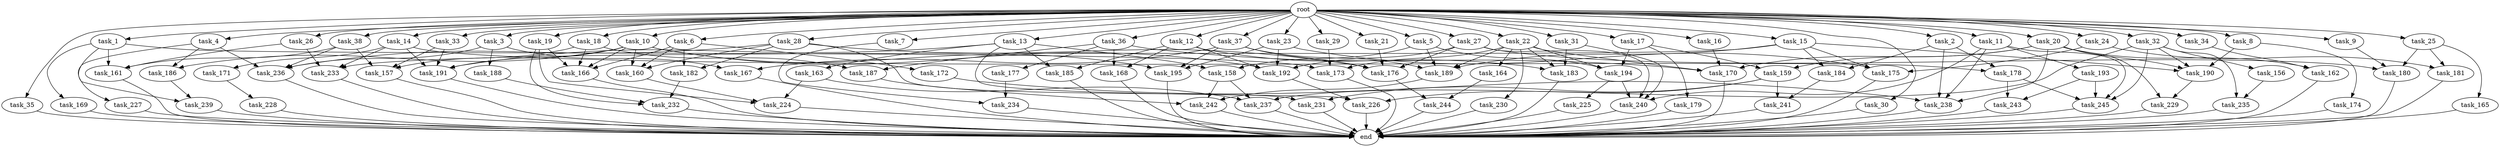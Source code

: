 digraph G {
  root [size="0.000000"];
  task_11 [size="1024.000000"];
  task_234 [size="893353197568.000000"];
  task_239 [size="455266533376.000000"];
  task_233 [size="1443109011456.000000"];
  task_185 [size="910533066752.000000"];
  task_2 [size="1024.000000"];
  task_182 [size="1168231104512.000000"];
  task_21 [size="1024.000000"];
  task_164 [size="309237645312.000000"];
  task_23 [size="1024.000000"];
  task_35 [size="1024.000000"];
  task_162 [size="996432412672.000000"];
  task_33 [size="1024.000000"];
  task_176 [size="901943132160.000000"];
  task_232 [size="1108101562368.000000"];
  task_231 [size="343597383680.000000"];
  task_14 [size="1024.000000"];
  task_157 [size="489626271744.000000"];
  task_178 [size="1408749273088.000000"];
  task_3 [size="1024.000000"];
  task_236 [size="970662608896.000000"];
  task_226 [size="1589137899520.000000"];
  task_225 [size="214748364800.000000"];
  task_187 [size="292057776128.000000"];
  task_228 [size="420906795008.000000"];
  task_28 [size="1024.000000"];
  end [size="0.000000"];
  task_173 [size="377957122048.000000"];
  task_22 [size="1024.000000"];
  task_165 [size="309237645312.000000"];
  task_242 [size="1975684956160.000000"];
  task_5 [size="1024.000000"];
  task_156 [size="34359738368.000000"];
  task_30 [size="1024.000000"];
  task_179 [size="309237645312.000000"];
  task_193 [size="34359738368.000000"];
  task_224 [size="1314259992576.000000"];
  task_183 [size="833223655424.000000"];
  task_9 [size="1024.000000"];
  task_244 [size="764504178688.000000"];
  task_168 [size="292057776128.000000"];
  task_27 [size="1024.000000"];
  task_238 [size="1520418422784.000000"];
  task_158 [size="910533066752.000000"];
  task_195 [size="481036337152.000000"];
  task_20 [size="1024.000000"];
  task_166 [size="1245540515840.000000"];
  task_37 [size="1024.000000"];
  task_245 [size="1065151889408.000000"];
  task_194 [size="833223655424.000000"];
  task_169 [size="34359738368.000000"];
  task_227 [size="214748364800.000000"];
  task_160 [size="1305670057984.000000"];
  task_230 [size="309237645312.000000"];
  task_186 [size="352187318272.000000"];
  task_163 [size="695784701952.000000"];
  task_172 [size="858993459200.000000"];
  task_175 [size="652835028992.000000"];
  task_188 [size="309237645312.000000"];
  task_8 [size="1024.000000"];
  task_191 [size="1829656068096.000000"];
  task_15 [size="1024.000000"];
  task_24 [size="1024.000000"];
  task_159 [size="1168231104512.000000"];
  task_167 [size="343597383680.000000"];
  task_31 [size="1024.000000"];
  task_12 [size="1024.000000"];
  task_32 [size="1024.000000"];
  task_189 [size="592705486848.000000"];
  task_171 [size="858993459200.000000"];
  task_243 [size="996432412672.000000"];
  task_10 [size="1024.000000"];
  task_29 [size="1024.000000"];
  task_241 [size="893353197568.000000"];
  task_1 [size="1024.000000"];
  task_34 [size="1024.000000"];
  task_192 [size="798863917056.000000"];
  task_4 [size="1024.000000"];
  task_13 [size="1024.000000"];
  task_36 [size="1024.000000"];
  task_170 [size="1941325217792.000000"];
  task_235 [size="343597383680.000000"];
  task_16 [size="1024.000000"];
  task_181 [size="618475290624.000000"];
  task_177 [size="77309411328.000000"];
  task_18 [size="1024.000000"];
  task_26 [size="1024.000000"];
  task_180 [size="584115552256.000000"];
  task_25 [size="1024.000000"];
  task_19 [size="1024.000000"];
  task_229 [size="1408749273088.000000"];
  task_161 [size="721554505728.000000"];
  task_38 [size="1024.000000"];
  task_184 [size="584115552256.000000"];
  task_17 [size="1024.000000"];
  task_190 [size="1348619730944.000000"];
  task_237 [size="1752346656768.000000"];
  task_240 [size="695784701952.000000"];
  task_6 [size="1024.000000"];
  task_7 [size="1024.000000"];
  task_174 [size="420906795008.000000"];

  root -> task_11 [size="1.000000"];
  root -> task_28 [size="1.000000"];
  root -> task_10 [size="1.000000"];
  root -> task_20 [size="1.000000"];
  root -> task_2 [size="1.000000"];
  root -> task_4 [size="1.000000"];
  root -> task_13 [size="1.000000"];
  root -> task_21 [size="1.000000"];
  root -> task_16 [size="1.000000"];
  root -> task_22 [size="1.000000"];
  root -> task_15 [size="1.000000"];
  root -> task_36 [size="1.000000"];
  root -> task_33 [size="1.000000"];
  root -> task_1 [size="1.000000"];
  root -> task_5 [size="1.000000"];
  root -> task_14 [size="1.000000"];
  root -> task_18 [size="1.000000"];
  root -> task_26 [size="1.000000"];
  root -> task_6 [size="1.000000"];
  root -> task_25 [size="1.000000"];
  root -> task_24 [size="1.000000"];
  root -> task_9 [size="1.000000"];
  root -> task_23 [size="1.000000"];
  root -> task_3 [size="1.000000"];
  root -> task_19 [size="1.000000"];
  root -> task_27 [size="1.000000"];
  root -> task_35 [size="1.000000"];
  root -> task_38 [size="1.000000"];
  root -> task_17 [size="1.000000"];
  root -> task_31 [size="1.000000"];
  root -> task_12 [size="1.000000"];
  root -> task_32 [size="1.000000"];
  root -> task_34 [size="1.000000"];
  root -> task_37 [size="1.000000"];
  root -> task_30 [size="1.000000"];
  root -> task_8 [size="1.000000"];
  root -> task_7 [size="1.000000"];
  root -> task_29 [size="1.000000"];
  task_11 -> task_193 [size="33554432.000000"];
  task_11 -> task_238 [size="33554432.000000"];
  task_11 -> task_245 [size="33554432.000000"];
  task_11 -> task_240 [size="33554432.000000"];
  task_234 -> end [size="1.000000"];
  task_239 -> end [size="1.000000"];
  task_233 -> end [size="1.000000"];
  task_185 -> end [size="1.000000"];
  task_2 -> task_238 [size="536870912.000000"];
  task_2 -> task_178 [size="536870912.000000"];
  task_2 -> task_184 [size="536870912.000000"];
  task_182 -> task_232 [size="838860800.000000"];
  task_21 -> task_176 [size="411041792.000000"];
  task_164 -> task_244 [size="536870912.000000"];
  task_23 -> task_175 [size="301989888.000000"];
  task_23 -> task_195 [size="301989888.000000"];
  task_23 -> task_192 [size="301989888.000000"];
  task_35 -> end [size="1.000000"];
  task_162 -> end [size="1.000000"];
  task_33 -> task_191 [size="134217728.000000"];
  task_33 -> task_157 [size="134217728.000000"];
  task_176 -> task_244 [size="209715200.000000"];
  task_232 -> end [size="1.000000"];
  task_231 -> end [size="1.000000"];
  task_14 -> task_191 [size="838860800.000000"];
  task_14 -> task_171 [size="838860800.000000"];
  task_14 -> task_233 [size="838860800.000000"];
  task_14 -> task_178 [size="838860800.000000"];
  task_157 -> end [size="1.000000"];
  task_178 -> task_245 [size="838860800.000000"];
  task_178 -> task_243 [size="838860800.000000"];
  task_3 -> task_188 [size="301989888.000000"];
  task_3 -> task_167 [size="301989888.000000"];
  task_3 -> task_236 [size="301989888.000000"];
  task_236 -> end [size="1.000000"];
  task_226 -> end [size="1.000000"];
  task_225 -> end [size="1.000000"];
  task_187 -> task_242 [size="679477248.000000"];
  task_228 -> end [size="1.000000"];
  task_28 -> task_176 [size="301989888.000000"];
  task_28 -> task_160 [size="301989888.000000"];
  task_28 -> task_231 [size="301989888.000000"];
  task_28 -> task_236 [size="301989888.000000"];
  task_28 -> task_182 [size="301989888.000000"];
  task_173 -> end [size="1.000000"];
  task_22 -> task_164 [size="301989888.000000"];
  task_22 -> task_173 [size="301989888.000000"];
  task_22 -> task_183 [size="301989888.000000"];
  task_22 -> task_194 [size="301989888.000000"];
  task_22 -> task_189 [size="301989888.000000"];
  task_22 -> task_230 [size="301989888.000000"];
  task_22 -> task_170 [size="301989888.000000"];
  task_165 -> end [size="1.000000"];
  task_242 -> end [size="1.000000"];
  task_5 -> task_158 [size="209715200.000000"];
  task_5 -> task_194 [size="209715200.000000"];
  task_5 -> task_189 [size="209715200.000000"];
  task_156 -> task_235 [size="301989888.000000"];
  task_30 -> end [size="1.000000"];
  task_179 -> end [size="1.000000"];
  task_193 -> task_245 [size="134217728.000000"];
  task_193 -> task_243 [size="134217728.000000"];
  task_224 -> end [size="1.000000"];
  task_183 -> end [size="1.000000"];
  task_9 -> task_180 [size="134217728.000000"];
  task_244 -> end [size="1.000000"];
  task_168 -> end [size="1.000000"];
  task_27 -> task_176 [size="134217728.000000"];
  task_27 -> task_192 [size="134217728.000000"];
  task_27 -> task_180 [size="134217728.000000"];
  task_27 -> task_240 [size="134217728.000000"];
  task_238 -> end [size="1.000000"];
  task_158 -> task_242 [size="838860800.000000"];
  task_158 -> task_237 [size="838860800.000000"];
  task_195 -> end [size="1.000000"];
  task_20 -> task_238 [size="838860800.000000"];
  task_20 -> task_190 [size="838860800.000000"];
  task_20 -> task_162 [size="838860800.000000"];
  task_20 -> task_229 [size="838860800.000000"];
  task_20 -> task_159 [size="838860800.000000"];
  task_20 -> task_170 [size="838860800.000000"];
  task_166 -> end [size="1.000000"];
  task_37 -> task_176 [size="33554432.000000"];
  task_37 -> task_195 [size="33554432.000000"];
  task_37 -> task_167 [size="33554432.000000"];
  task_37 -> task_189 [size="33554432.000000"];
  task_245 -> end [size="1.000000"];
  task_194 -> task_225 [size="209715200.000000"];
  task_194 -> task_240 [size="209715200.000000"];
  task_169 -> end [size="1.000000"];
  task_227 -> end [size="1.000000"];
  task_160 -> task_224 [size="411041792.000000"];
  task_230 -> end [size="1.000000"];
  task_186 -> task_239 [size="411041792.000000"];
  task_163 -> task_224 [size="838860800.000000"];
  task_163 -> task_237 [size="838860800.000000"];
  task_172 -> task_238 [size="75497472.000000"];
  task_175 -> end [size="1.000000"];
  task_188 -> task_232 [size="209715200.000000"];
  task_8 -> task_174 [size="411041792.000000"];
  task_8 -> task_190 [size="411041792.000000"];
  task_191 -> end [size="1.000000"];
  task_15 -> task_175 [size="33554432.000000"];
  task_15 -> task_184 [size="33554432.000000"];
  task_15 -> task_233 [size="33554432.000000"];
  task_15 -> task_190 [size="33554432.000000"];
  task_15 -> task_189 [size="33554432.000000"];
  task_24 -> task_175 [size="301989888.000000"];
  task_24 -> task_181 [size="301989888.000000"];
  task_159 -> task_241 [size="33554432.000000"];
  task_159 -> task_231 [size="33554432.000000"];
  task_159 -> task_226 [size="33554432.000000"];
  task_167 -> end [size="1.000000"];
  task_31 -> task_183 [size="301989888.000000"];
  task_31 -> task_240 [size="301989888.000000"];
  task_12 -> task_168 [size="209715200.000000"];
  task_12 -> task_183 [size="209715200.000000"];
  task_12 -> task_185 [size="209715200.000000"];
  task_12 -> task_192 [size="209715200.000000"];
  task_32 -> task_235 [size="33554432.000000"];
  task_32 -> task_245 [size="33554432.000000"];
  task_32 -> task_156 [size="33554432.000000"];
  task_32 -> task_190 [size="33554432.000000"];
  task_32 -> task_237 [size="33554432.000000"];
  task_189 -> task_242 [size="411041792.000000"];
  task_171 -> task_228 [size="411041792.000000"];
  task_243 -> end [size="1.000000"];
  task_10 -> task_186 [size="134217728.000000"];
  task_10 -> task_191 [size="134217728.000000"];
  task_10 -> task_160 [size="134217728.000000"];
  task_10 -> task_195 [size="134217728.000000"];
  task_10 -> task_192 [size="134217728.000000"];
  task_10 -> task_166 [size="134217728.000000"];
  task_29 -> task_173 [size="33554432.000000"];
  task_241 -> end [size="1.000000"];
  task_1 -> task_173 [size="33554432.000000"];
  task_1 -> task_161 [size="33554432.000000"];
  task_1 -> task_239 [size="33554432.000000"];
  task_1 -> task_169 [size="33554432.000000"];
  task_34 -> task_162 [size="134217728.000000"];
  task_192 -> task_226 [size="838860800.000000"];
  task_4 -> task_186 [size="209715200.000000"];
  task_4 -> task_227 [size="209715200.000000"];
  task_4 -> task_236 [size="209715200.000000"];
  task_13 -> task_191 [size="679477248.000000"];
  task_13 -> task_158 [size="679477248.000000"];
  task_13 -> task_185 [size="679477248.000000"];
  task_13 -> task_226 [size="679477248.000000"];
  task_13 -> task_163 [size="679477248.000000"];
  task_36 -> task_168 [size="75497472.000000"];
  task_36 -> task_170 [size="75497472.000000"];
  task_36 -> task_177 [size="75497472.000000"];
  task_36 -> task_187 [size="75497472.000000"];
  task_170 -> end [size="1.000000"];
  task_235 -> end [size="1.000000"];
  task_16 -> task_170 [size="679477248.000000"];
  task_181 -> end [size="1.000000"];
  task_177 -> task_234 [size="33554432.000000"];
  task_18 -> task_157 [size="209715200.000000"];
  task_18 -> task_187 [size="209715200.000000"];
  task_18 -> task_166 [size="209715200.000000"];
  task_26 -> task_161 [size="536870912.000000"];
  task_26 -> task_233 [size="536870912.000000"];
  task_180 -> end [size="1.000000"];
  task_25 -> task_180 [size="301989888.000000"];
  task_25 -> task_181 [size="301989888.000000"];
  task_25 -> task_165 [size="301989888.000000"];
  task_19 -> task_224 [size="33554432.000000"];
  task_19 -> task_166 [size="33554432.000000"];
  task_19 -> task_232 [size="33554432.000000"];
  task_229 -> end [size="1.000000"];
  task_161 -> end [size="1.000000"];
  task_38 -> task_157 [size="134217728.000000"];
  task_38 -> task_161 [size="134217728.000000"];
  task_38 -> task_236 [size="134217728.000000"];
  task_184 -> task_241 [size="838860800.000000"];
  task_17 -> task_179 [size="301989888.000000"];
  task_17 -> task_159 [size="301989888.000000"];
  task_17 -> task_194 [size="301989888.000000"];
  task_190 -> task_229 [size="536870912.000000"];
  task_237 -> end [size="1.000000"];
  task_240 -> end [size="1.000000"];
  task_6 -> task_172 [size="838860800.000000"];
  task_6 -> task_160 [size="838860800.000000"];
  task_6 -> task_166 [size="838860800.000000"];
  task_6 -> task_182 [size="838860800.000000"];
  task_7 -> task_234 [size="838860800.000000"];
  task_174 -> end [size="1.000000"];
}
